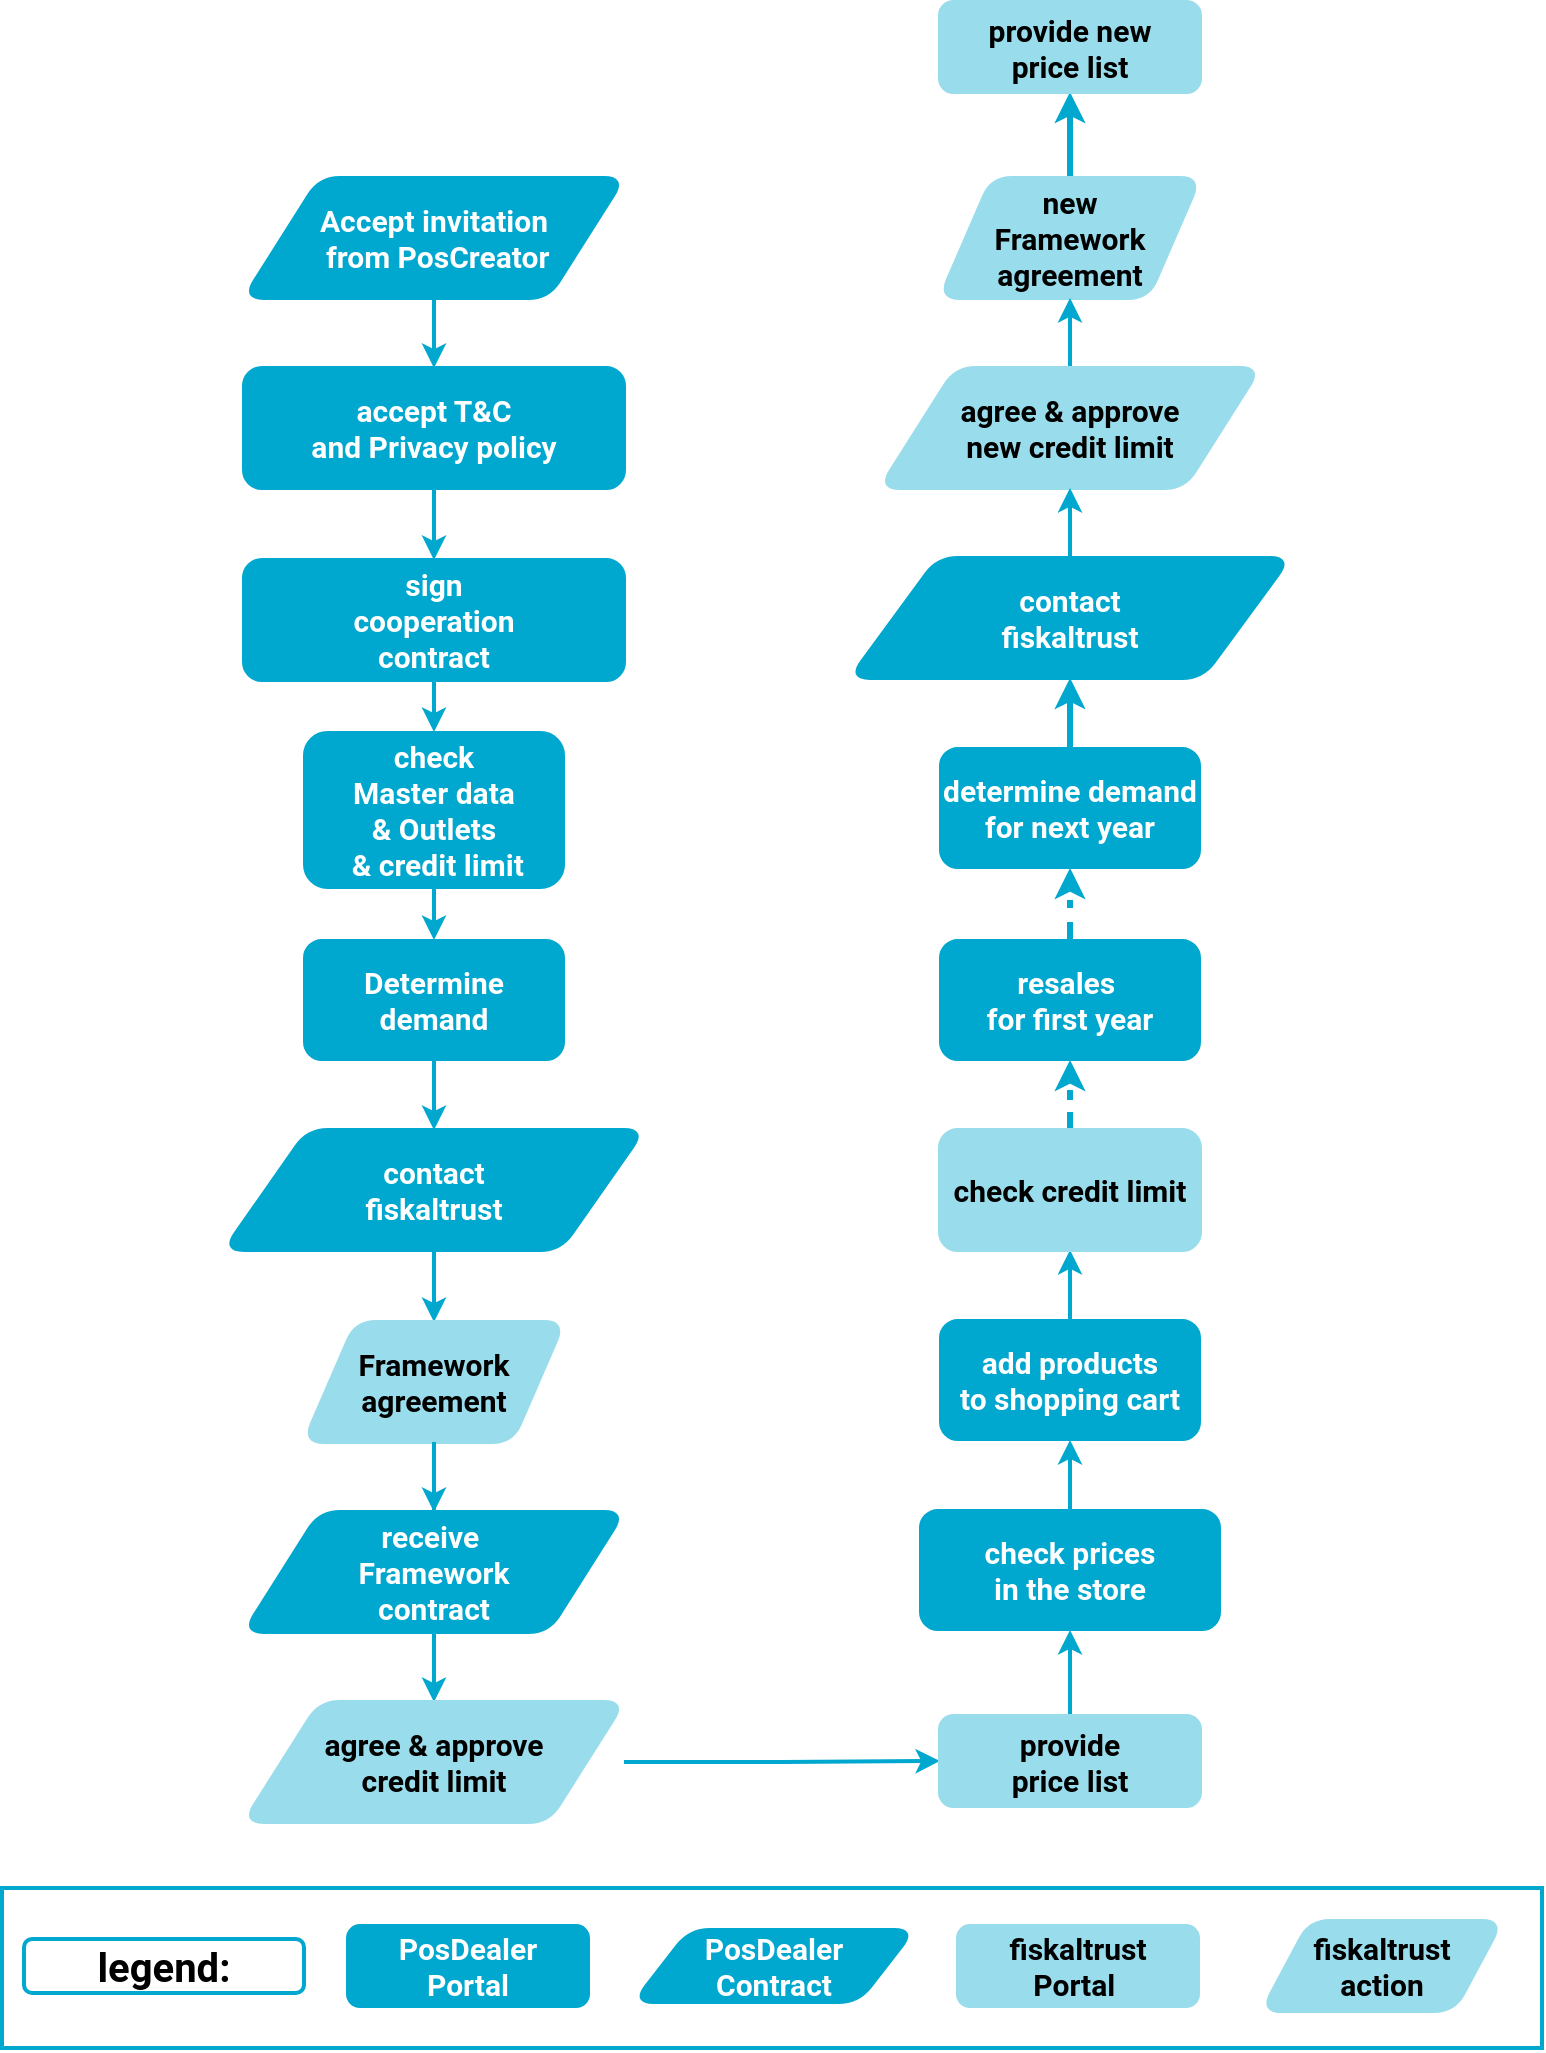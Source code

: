 <mxfile version="16.1.2" type="device"><diagram id="QbzfSZQ-SDMrvHjBKsKO" name="Seite-1"><mxGraphModel dx="2489" dy="905" grid="1" gridSize="10" guides="1" tooltips="1" connect="1" arrows="1" fold="1" page="1" pageScale="1" pageWidth="827" pageHeight="1169" math="0" shadow="0"><root><mxCell id="0"/><mxCell id="1" parent="0"/><mxCell id="4OiBXsp9UvLavrkh-ctq-4" value="" style="edgeStyle=orthogonalEdgeStyle;rounded=0;orthogonalLoop=1;jettySize=auto;html=1;fontFamily=Roboto;fontSize=24;fontColor=#00A7CE;strokeColor=#00A7CE;strokeWidth=2;" parent="1" source="4OiBXsp9UvLavrkh-ctq-5" target="4OiBXsp9UvLavrkh-ctq-7" edge="1"><mxGeometry relative="1" as="geometry"/></mxCell><mxCell id="4OiBXsp9UvLavrkh-ctq-5" value="Accept invitation&lt;br&gt;&amp;nbsp;from PosCreator" style="shape=parallelogram;whiteSpace=wrap;html=1;rounded=1;fontFamily=Roboto;fontSize=15;fontColor=#FFFFFF;strokeColor=#00A7CE;fillColor=#00A7CE;strokeWidth=2;fontStyle=1whiteSpace=wrap;html=1;rounded=1;fontFamily=Roboto;fontSize=15;fontColor=#FFFFFF;fontStyle=1;strokeColor=#00A7CE;fillColor=#00A7CE;" parent="1" vertex="1"><mxGeometry x="-677" y="125" width="190" height="60" as="geometry"/></mxCell><mxCell id="4OiBXsp9UvLavrkh-ctq-6" value="" style="edgeStyle=orthogonalEdgeStyle;rounded=0;orthogonalLoop=1;jettySize=auto;html=1;fontColor=#00A7CE;strokeColor=#00A7CE;strokeWidth=2;" parent="1" source="4OiBXsp9UvLavrkh-ctq-7" target="4OiBXsp9UvLavrkh-ctq-10" edge="1"><mxGeometry relative="1" as="geometry"/></mxCell><mxCell id="4OiBXsp9UvLavrkh-ctq-7" value="accept T&amp;amp;C&lt;br&gt;and Privacy policy&lt;br&gt;" style="whiteSpace=wrap;html=1;rounded=1;fontFamily=Roboto;fontSize=15;fontColor=#FFFFFF;strokeColor=#00A7CE;fillColor=#00A7CE;strokeWidth=2;fontStyle=1" parent="1" vertex="1"><mxGeometry x="-677" y="220" width="190" height="60" as="geometry"/></mxCell><mxCell id="4OiBXsp9UvLavrkh-ctq-8" value="" style="edgeStyle=orthogonalEdgeStyle;rounded=0;orthogonalLoop=1;jettySize=auto;html=1;fontColor=#00A7CE;strokeColor=#00A7CE;strokeWidth=2;exitX=0.5;exitY=0;exitDx=0;exitDy=0;entryX=0.5;entryY=1;entryDx=0;entryDy=0;" parent="1" source="6P4gsvASm-TvAO0imJt--30" target="4OiBXsp9UvLavrkh-ctq-11" edge="1"><mxGeometry relative="1" as="geometry"><mxPoint x="-575" y="1100" as="targetPoint"/></mxGeometry></mxCell><mxCell id="6P4gsvASm-TvAO0imJt--14" value="" style="edgeStyle=orthogonalEdgeStyle;rounded=0;orthogonalLoop=1;jettySize=auto;html=1;fontColor=#000000;strokeColor=#00A7CE;strokeWidth=2;" parent="1" source="4OiBXsp9UvLavrkh-ctq-10" target="6P4gsvASm-TvAO0imJt--11" edge="1"><mxGeometry relative="1" as="geometry"/></mxCell><mxCell id="4OiBXsp9UvLavrkh-ctq-10" value="&lt;span&gt;sign&lt;br&gt;cooperation &lt;br&gt;contract&lt;/span&gt;" style="whiteSpace=wrap;html=1;rounded=1;fontFamily=Roboto;fontSize=15;fontColor=#FFFFFF;strokeColor=#00A7CE;fillColor=#00A7CE;strokeWidth=2;fontStyle=1" parent="1" vertex="1"><mxGeometry x="-677" y="316" width="190" height="60" as="geometry"/></mxCell><mxCell id="aAYfGcZT0A0tw5A9nZ1W-4" value="" style="edgeStyle=orthogonalEdgeStyle;rounded=0;orthogonalLoop=1;jettySize=auto;html=1;strokeColor=#00A7CE;strokeWidth=2;" parent="1" source="4OiBXsp9UvLavrkh-ctq-11" target="6P4gsvASm-TvAO0imJt--33" edge="1"><mxGeometry relative="1" as="geometry"/></mxCell><mxCell id="4OiBXsp9UvLavrkh-ctq-11" value="check prices&lt;br&gt;in the store" style="whiteSpace=wrap;html=1;rounded=1;fontFamily=Roboto;fontSize=15;fontColor=#FFFFFF;fontStyle=1;strokeColor=#00A7CE;fillColor=#00A7CE;" parent="1" vertex="1"><mxGeometry x="-339" y="791" width="150" height="60" as="geometry"/></mxCell><mxCell id="aAYfGcZT0A0tw5A9nZ1W-10" value="" style="edgeStyle=orthogonalEdgeStyle;rounded=0;orthogonalLoop=1;jettySize=auto;html=1;strokeColor=#00A7CE;strokeWidth=2;exitX=0.5;exitY=1;exitDx=0;exitDy=0;" parent="1" source="4OiBXsp9UvLavrkh-ctq-13" target="4OiBXsp9UvLavrkh-ctq-15" edge="1"><mxGeometry relative="1" as="geometry"><mxPoint x="-587.0" y="661.0" as="sourcePoint"/></mxGeometry></mxCell><mxCell id="4OiBXsp9UvLavrkh-ctq-13" value="contact&lt;br&gt;fiskaltrust" style="shape=parallelogram;whiteSpace=wrap;html=1;rounded=1;fontFamily=Roboto;fontSize=15;fontColor=#FFFFFF;strokeColor=#00A7CE;fillColor=#00A7CE;strokeWidth=2;fontStyle=1" parent="1" vertex="1"><mxGeometry x="-687" y="601" width="210" height="60" as="geometry"/></mxCell><mxCell id="4OiBXsp9UvLavrkh-ctq-14" value="" style="edgeStyle=orthogonalEdgeStyle;rounded=0;orthogonalLoop=1;jettySize=auto;html=1;fontColor=#FFFFFF;strokeColor=#00A7CE;strokeWidth=2;" parent="1" source="4OiBXsp9UvLavrkh-ctq-15" target="4OiBXsp9UvLavrkh-ctq-16" edge="1"><mxGeometry relative="1" as="geometry"/></mxCell><mxCell id="6P4gsvASm-TvAO0imJt--19" value="" style="edgeStyle=orthogonalEdgeStyle;rounded=0;orthogonalLoop=1;jettySize=auto;html=1;fontColor=#000000;strokeColor=#00A7CE;strokeWidth=2;startArrow=none;" parent="1" source="4OiBXsp9UvLavrkh-ctq-16" target="6P4gsvASm-TvAO0imJt--17" edge="1"><mxGeometry relative="1" as="geometry"/></mxCell><mxCell id="4OiBXsp9UvLavrkh-ctq-15" value="Framework agreement" style="shape=parallelogram;whiteSpace=wrap;html=1;rounded=1;fontFamily=Roboto;fontSize=15;fontColor=#000000;strokeColor=#99DCEB;fillColor=#99DCEB;strokeWidth=2;fontStyle=1" parent="1" vertex="1"><mxGeometry x="-647" y="697" width="130" height="60" as="geometry"/></mxCell><mxCell id="6P4gsvASm-TvAO0imJt--16" value="" style="edgeStyle=orthogonalEdgeStyle;rounded=0;orthogonalLoop=1;jettySize=auto;html=1;fontColor=#000000;strokeColor=#00A7CE;strokeWidth=2;" parent="1" source="6P4gsvASm-TvAO0imJt--11" target="6P4gsvASm-TvAO0imJt--15" edge="1"><mxGeometry relative="1" as="geometry"/></mxCell><mxCell id="6P4gsvASm-TvAO0imJt--11" value="check &lt;br&gt;Master data &lt;br&gt;&amp;amp; Outlets&lt;br&gt;&amp;nbsp;&amp;amp; credit limit" style="whiteSpace=wrap;html=1;fontSize=15;fontFamily=Roboto;fillColor=#00A7CE;strokeColor=#00A7CE;fontColor=#FFFFFF;rounded=1;fontStyle=1;" parent="1" vertex="1"><mxGeometry x="-647" y="402" width="130" height="78" as="geometry"/></mxCell><mxCell id="aAYfGcZT0A0tw5A9nZ1W-3" value="" style="edgeStyle=orthogonalEdgeStyle;rounded=0;orthogonalLoop=1;jettySize=auto;html=1;strokeColor=#00A7CE;entryX=0.5;entryY=0;entryDx=0;entryDy=0;strokeWidth=2;" parent="1" source="6P4gsvASm-TvAO0imJt--15" target="4OiBXsp9UvLavrkh-ctq-13" edge="1"><mxGeometry relative="1" as="geometry"><mxPoint x="-587" y="601.0" as="targetPoint"/></mxGeometry></mxCell><mxCell id="6P4gsvASm-TvAO0imJt--15" value="Determine demand" style="whiteSpace=wrap;html=1;fontSize=15;fontFamily=Roboto;fillColor=#00A7CE;strokeColor=#00A7CE;fontColor=#FFFFFF;rounded=1;fontStyle=1;" parent="1" vertex="1"><mxGeometry x="-647" y="506" width="130" height="60" as="geometry"/></mxCell><mxCell id="6P4gsvASm-TvAO0imJt--31" value="" style="edgeStyle=orthogonalEdgeStyle;rounded=0;orthogonalLoop=1;jettySize=auto;html=1;fontColor=#000000;strokeColor=#00A7CE;strokeWidth=2;" parent="1" source="6P4gsvASm-TvAO0imJt--17" target="6P4gsvASm-TvAO0imJt--30" edge="1"><mxGeometry relative="1" as="geometry"/></mxCell><mxCell id="6P4gsvASm-TvAO0imJt--17" value="agree &amp;amp; approve&lt;br&gt;credit limit" style="shape=parallelogram;whiteSpace=wrap;html=1;rounded=1;fontFamily=Roboto;fontSize=15;fontColor=#000000;strokeColor=#99DCEB;fillColor=#99DCEB;strokeWidth=2;fontStyle=1" parent="1" vertex="1"><mxGeometry x="-677" y="887" width="190" height="60" as="geometry"/></mxCell><mxCell id="6P4gsvASm-TvAO0imJt--30" value="provide&lt;br&gt;price list" style="whiteSpace=wrap;html=1;rounded=1;fontFamily=Roboto;fontSize=15;fontColor=#000000;strokeColor=#99DCEB;fillColor=#99DCEB;strokeWidth=2;fontStyle=1" parent="1" vertex="1"><mxGeometry x="-329" y="894.004" width="130" height="45" as="geometry"/></mxCell><mxCell id="4OiBXsp9UvLavrkh-ctq-16" value="receive&amp;nbsp;&lt;br&gt;Framework &lt;br&gt;contract" style="shape=parallelogram;whiteSpace=wrap;html=1;rounded=1;fontFamily=Roboto;fontSize=15;fontColor=#FFFFFF;strokeColor=#00A7CE;fillColor=#00A7CE;strokeWidth=2;fontStyle=1" parent="1" vertex="1"><mxGeometry x="-677" y="792" width="190" height="60" as="geometry"/></mxCell><mxCell id="6P4gsvASm-TvAO0imJt--32" value="" style="edgeStyle=orthogonalEdgeStyle;rounded=0;orthogonalLoop=1;jettySize=auto;html=1;fontColor=#000000;strokeColor=#00A7CE;strokeWidth=2;endArrow=none;" parent="1" source="4OiBXsp9UvLavrkh-ctq-15" target="4OiBXsp9UvLavrkh-ctq-16" edge="1"><mxGeometry relative="1" as="geometry"><mxPoint x="-568" y="855" as="sourcePoint"/><mxPoint x="-568" y="1005.004" as="targetPoint"/></mxGeometry></mxCell><mxCell id="aAYfGcZT0A0tw5A9nZ1W-5" value="" style="edgeStyle=orthogonalEdgeStyle;rounded=0;orthogonalLoop=1;jettySize=auto;html=1;strokeColor=#00A7CE;strokeWidth=2;" parent="1" source="6P4gsvASm-TvAO0imJt--33" target="6P4gsvASm-TvAO0imJt--35" edge="1"><mxGeometry relative="1" as="geometry"/></mxCell><mxCell id="6P4gsvASm-TvAO0imJt--33" value="add products&lt;br&gt;to shopping cart" style="whiteSpace=wrap;html=1;fontSize=15;fontFamily=Roboto;fillColor=#00A7CE;strokeColor=#00A7CE;fontColor=#FFFFFF;rounded=1;fontStyle=1;" parent="1" vertex="1"><mxGeometry x="-329" y="696" width="130" height="60" as="geometry"/></mxCell><mxCell id="6P4gsvASm-TvAO0imJt--38" value="" style="edgeStyle=orthogonalEdgeStyle;rounded=0;orthogonalLoop=1;jettySize=auto;html=1;fontColor=#000000;strokeColor=#00A7CE;strokeWidth=3;entryX=0.5;entryY=1;entryDx=0;entryDy=0;dashed=1;" parent="1" source="6P4gsvASm-TvAO0imJt--35" target="Xv5Mvy8R0OkBfKDh2ct8-1" edge="1"><mxGeometry relative="1" as="geometry"><mxPoint x="-280" y="324" as="targetPoint"/></mxGeometry></mxCell><mxCell id="6P4gsvASm-TvAO0imJt--35" value="check credit limit" style="whiteSpace=wrap;html=1;rounded=1;fontFamily=Roboto;fontSize=15;fontColor=#000000;strokeColor=#99DCEB;fillColor=#99DCEB;strokeWidth=2;fontStyle=1" parent="1" vertex="1"><mxGeometry x="-329" y="601" width="130" height="60" as="geometry"/></mxCell><mxCell id="6P4gsvASm-TvAO0imJt--125" value="" style="group" parent="1" vertex="1" connectable="0"><mxGeometry x="-798" y="980" width="770" height="80" as="geometry"/></mxCell><mxCell id="6P4gsvASm-TvAO0imJt--126" value="" style="rounded=0;whiteSpace=wrap;html=1;fillColor=none;strokeWidth=2;strokeColor=#00A7CE;" parent="6P4gsvASm-TvAO0imJt--125" vertex="1"><mxGeometry width="770" height="80" as="geometry"/></mxCell><mxCell id="6P4gsvASm-TvAO0imJt--127" value="&lt;span style=&quot;font-size: 15px&quot;&gt;PosDealer&lt;br&gt;Portal&lt;/span&gt;" style="whiteSpace=wrap;html=1;rounded=1;fontFamily=Roboto;fontSize=15;fontColor=#FFFFFF;strokeColor=#00A7CE;fillColor=#00A7CE;strokeWidth=2;fontStyle=1" parent="6P4gsvASm-TvAO0imJt--125" vertex="1"><mxGeometry x="173" y="19.022" width="120" height="40" as="geometry"/></mxCell><mxCell id="6P4gsvASm-TvAO0imJt--128" value="fiskaltrust&lt;br&gt;Portal&amp;nbsp;" style="whiteSpace=wrap;html=1;rounded=1;fontFamily=Roboto;fontSize=15;fontColor=#000000;strokeColor=#99DCEB;fillColor=#99DCEB;strokeWidth=2;fontStyle=1" parent="6P4gsvASm-TvAO0imJt--125" vertex="1"><mxGeometry x="478" y="19.022" width="120" height="40" as="geometry"/></mxCell><mxCell id="6P4gsvASm-TvAO0imJt--129" value="fiskaltrust&lt;br&gt;action" style="shape=parallelogram;whiteSpace=wrap;html=1;rounded=1;fontFamily=Roboto;fontSize=15;fontColor=#000000;strokeColor=#99DCEB;fillColor=#99DCEB;strokeWidth=2;fontStyle=1" parent="6P4gsvASm-TvAO0imJt--125" vertex="1"><mxGeometry x="630" y="16.522" width="120" height="45" as="geometry"/></mxCell><mxCell id="6P4gsvASm-TvAO0imJt--130" value="&lt;font style=&quot;font-size: 20px&quot;&gt;legend:&lt;/font&gt;" style="whiteSpace=wrap;html=1;rounded=1;fontFamily=Roboto;fontStyle=1;fontSize=15;strokeWidth=2;strokeColor=#00A7CE;" parent="6P4gsvASm-TvAO0imJt--125" vertex="1"><mxGeometry x="11" y="25.509" width="140" height="27.027" as="geometry"/></mxCell><mxCell id="6P4gsvASm-TvAO0imJt--131" value="&lt;span style=&quot;font-size: 15px&quot;&gt;PosDealer&lt;br&gt;Contract&lt;/span&gt;" style="shape=parallelogram;whiteSpace=wrap;html=1;rounded=1;fontFamily=Roboto;fontSize=15;fontColor=#FFFFFF;strokeColor=#00A7CE;fillColor=#00A7CE;strokeWidth=2;fontStyle=1" parent="6P4gsvASm-TvAO0imJt--125" vertex="1"><mxGeometry x="316" y="21.004" width="140" height="36.036" as="geometry"/></mxCell><mxCell id="Xv5Mvy8R0OkBfKDh2ct8-3" value="" style="edgeStyle=orthogonalEdgeStyle;rounded=0;orthogonalLoop=1;jettySize=auto;html=1;dashed=1;strokeColor=#00A7CE;strokeWidth=3;" parent="1" source="Xv5Mvy8R0OkBfKDh2ct8-1" target="Xv5Mvy8R0OkBfKDh2ct8-2" edge="1"><mxGeometry relative="1" as="geometry"/></mxCell><mxCell id="Xv5Mvy8R0OkBfKDh2ct8-1" value="resales&amp;nbsp;&lt;br&gt;for first year" style="whiteSpace=wrap;html=1;fontSize=15;fontFamily=Roboto;fillColor=#00A7CE;strokeColor=#00A7CE;fontColor=#FFFFFF;rounded=1;fontStyle=1;" parent="1" vertex="1"><mxGeometry x="-329" y="506" width="130" height="60" as="geometry"/></mxCell><mxCell id="Xv5Mvy8R0OkBfKDh2ct8-11" value="" style="edgeStyle=orthogonalEdgeStyle;rounded=0;orthogonalLoop=1;jettySize=auto;html=1;strokeColor=#00A7CE;strokeWidth=3;" parent="1" source="Xv5Mvy8R0OkBfKDh2ct8-2" target="Xv5Mvy8R0OkBfKDh2ct8-10" edge="1"><mxGeometry relative="1" as="geometry"><mxPoint x="-281.0" y="321" as="targetPoint"/></mxGeometry></mxCell><mxCell id="Xv5Mvy8R0OkBfKDh2ct8-2" value="determine demand&lt;br&gt;for next year" style="whiteSpace=wrap;html=1;fontSize=15;fontFamily=Roboto;fillColor=#00A7CE;strokeColor=#00A7CE;fontColor=#FFFFFF;rounded=1;fontStyle=1;" parent="1" vertex="1"><mxGeometry x="-329" y="410" width="130" height="60" as="geometry"/></mxCell><mxCell id="Xv5Mvy8R0OkBfKDh2ct8-8" value="" style="edgeStyle=orthogonalEdgeStyle;rounded=0;orthogonalLoop=1;jettySize=auto;html=1;strokeColor=#00A7CE;strokeWidth=3;" parent="1" source="Xv5Mvy8R0OkBfKDh2ct8-4" target="Xv5Mvy8R0OkBfKDh2ct8-7" edge="1"><mxGeometry relative="1" as="geometry"><mxPoint x="-280" y="127" as="targetPoint"/></mxGeometry></mxCell><mxCell id="Xv5Mvy8R0OkBfKDh2ct8-4" value="new&lt;br&gt;Framework agreement" style="shape=parallelogram;whiteSpace=wrap;html=1;rounded=1;fontFamily=Roboto;fontSize=15;fontColor=#000000;strokeColor=#99DCEB;fillColor=#99DCEB;strokeWidth=2;fontStyle=1" parent="1" vertex="1"><mxGeometry x="-329" y="125" width="130" height="60" as="geometry"/></mxCell><mxCell id="aAYfGcZT0A0tw5A9nZ1W-6" value="" style="edgeStyle=orthogonalEdgeStyle;rounded=0;orthogonalLoop=1;jettySize=auto;html=1;strokeColor=#00A7CE;strokeWidth=2;" parent="1" source="Xv5Mvy8R0OkBfKDh2ct8-6" target="Xv5Mvy8R0OkBfKDh2ct8-4" edge="1"><mxGeometry relative="1" as="geometry"/></mxCell><mxCell id="Xv5Mvy8R0OkBfKDh2ct8-6" value="agree &amp;amp; approve&lt;br&gt;new credit limit" style="shape=parallelogram;whiteSpace=wrap;html=1;rounded=1;fontFamily=Roboto;fontSize=15;fontColor=#000000;strokeColor=#99DCEB;fillColor=#99DCEB;strokeWidth=2;fontStyle=1" parent="1" vertex="1"><mxGeometry x="-359" y="220" width="190" height="60" as="geometry"/></mxCell><mxCell id="Xv5Mvy8R0OkBfKDh2ct8-7" value="provide new&lt;br&gt;price list" style="whiteSpace=wrap;html=1;rounded=1;fontFamily=Roboto;fontSize=15;fontColor=#000000;strokeColor=#99DCEB;fillColor=#99DCEB;strokeWidth=2;fontStyle=1" parent="1" vertex="1"><mxGeometry x="-329" y="37.004" width="130" height="45" as="geometry"/></mxCell><mxCell id="aAYfGcZT0A0tw5A9nZ1W-9" value="" style="edgeStyle=orthogonalEdgeStyle;rounded=0;orthogonalLoop=1;jettySize=auto;html=1;strokeColor=#00A7CE;strokeWidth=2;" parent="1" source="Xv5Mvy8R0OkBfKDh2ct8-10" target="Xv5Mvy8R0OkBfKDh2ct8-6" edge="1"><mxGeometry relative="1" as="geometry"/></mxCell><mxCell id="Xv5Mvy8R0OkBfKDh2ct8-10" value="contact&lt;br&gt;fiskaltrust" style="shape=parallelogram;whiteSpace=wrap;html=1;rounded=1;fontFamily=Roboto;fontSize=15;fontColor=#FFFFFF;strokeColor=#00A7CE;fillColor=#00A7CE;strokeWidth=2;fontStyle=1" parent="1" vertex="1"><mxGeometry x="-374" y="315" width="220" height="60" as="geometry"/></mxCell></root></mxGraphModel></diagram></mxfile>